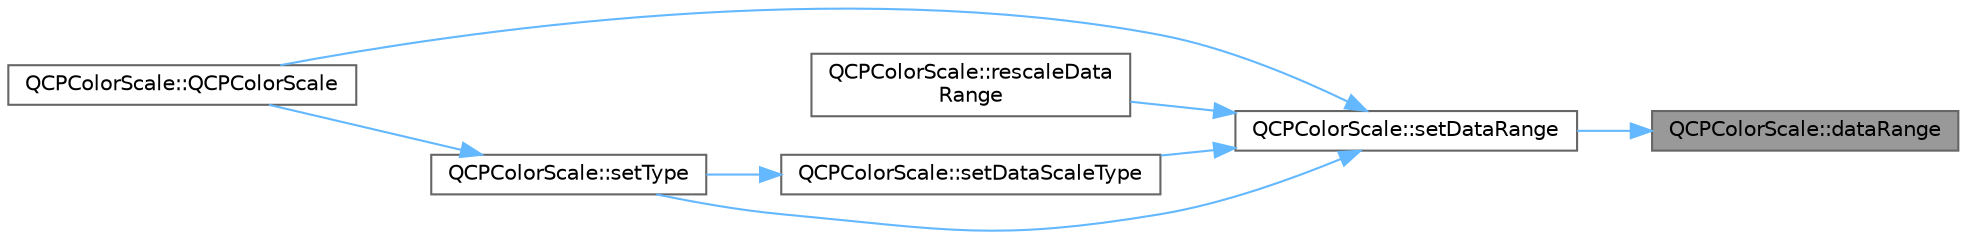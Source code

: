 digraph "QCPColorScale::dataRange"
{
 // LATEX_PDF_SIZE
  bgcolor="transparent";
  edge [fontname=Helvetica,fontsize=10,labelfontname=Helvetica,labelfontsize=10];
  node [fontname=Helvetica,fontsize=10,shape=box,height=0.2,width=0.4];
  rankdir="RL";
  Node1 [label="QCPColorScale::dataRange",height=0.2,width=0.4,color="gray40", fillcolor="grey60", style="filled", fontcolor="black",tooltip=" "];
  Node1 -> Node2 [dir="back",color="steelblue1",style="solid"];
  Node2 [label="QCPColorScale::setDataRange",height=0.2,width=0.4,color="grey40", fillcolor="white", style="filled",URL="$class_q_c_p_color_scale.html#abe88633003a26d1e756aa74984587fef",tooltip=" "];
  Node2 -> Node3 [dir="back",color="steelblue1",style="solid"];
  Node3 [label="QCPColorScale::QCPColorScale",height=0.2,width=0.4,color="grey40", fillcolor="white", style="filled",URL="$class_q_c_p_color_scale.html#aa8debce1be38b54287c04d4f584394b4",tooltip=" "];
  Node2 -> Node4 [dir="back",color="steelblue1",style="solid"];
  Node4 [label="QCPColorScale::rescaleData\lRange",height=0.2,width=0.4,color="grey40", fillcolor="white", style="filled",URL="$class_q_c_p_color_scale.html#a425983db4478543924ddbd04ea20a356",tooltip=" "];
  Node2 -> Node5 [dir="back",color="steelblue1",style="solid"];
  Node5 [label="QCPColorScale::setDataScaleType",height=0.2,width=0.4,color="grey40", fillcolor="white", style="filled",URL="$class_q_c_p_color_scale.html#aeb6107d67dd7325145b2498abae67fc3",tooltip=" "];
  Node5 -> Node6 [dir="back",color="steelblue1",style="solid"];
  Node6 [label="QCPColorScale::setType",height=0.2,width=0.4,color="grey40", fillcolor="white", style="filled",URL="$class_q_c_p_color_scale.html#a1bf9bdb291927c422dd66b404b206f1f",tooltip=" "];
  Node6 -> Node3 [dir="back",color="steelblue1",style="solid"];
  Node2 -> Node6 [dir="back",color="steelblue1",style="solid"];
}
